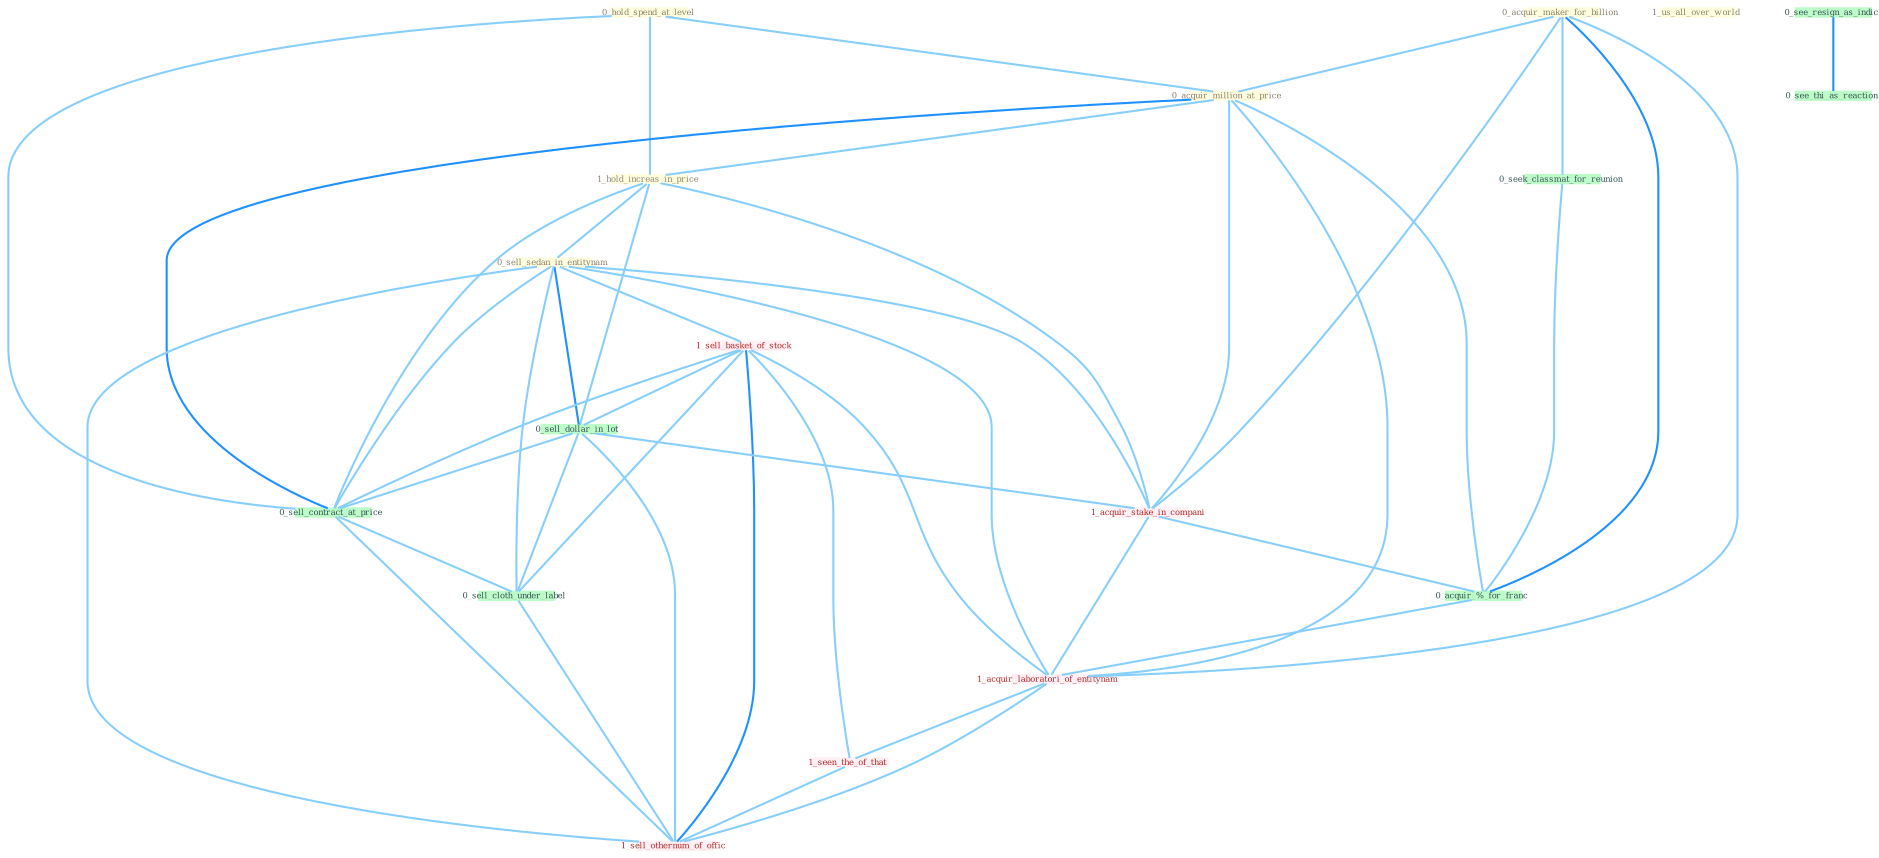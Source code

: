 Graph G{ 
    node
    [shape=polygon,style=filled,width=.5,height=.06,color="#BDFCC9",fixedsize=true,fontsize=4,
    fontcolor="#2f4f4f"];
    {node
    [color="#ffffe0", fontcolor="#8b7d6b"] "0_hold_spend_at_level " "0_acquir_maker_for_billion " "0_acquir_million_at_price " "1_hold_increas_in_price " "0_sell_sedan_in_entitynam " "1_us_all_over_world "}
{node [color="#fff0f5", fontcolor="#b22222"] "1_sell_basket_of_stock " "1_acquir_stake_in_compani " "1_acquir_laboratori_of_entitynam " "1_seen_the_of_that " "1_sell_othernum_of_offic "}
edge [color="#B0E2FF"];

	"0_hold_spend_at_level " -- "0_acquir_million_at_price " [w="1", color="#87cefa" ];
	"0_hold_spend_at_level " -- "1_hold_increas_in_price " [w="1", color="#87cefa" ];
	"0_hold_spend_at_level " -- "0_sell_contract_at_price " [w="1", color="#87cefa" ];
	"0_acquir_maker_for_billion " -- "0_acquir_million_at_price " [w="1", color="#87cefa" ];
	"0_acquir_maker_for_billion " -- "0_seek_classmat_for_reunion " [w="1", color="#87cefa" ];
	"0_acquir_maker_for_billion " -- "1_acquir_stake_in_compani " [w="1", color="#87cefa" ];
	"0_acquir_maker_for_billion " -- "0_acquir_%_for_franc " [w="2", color="#1e90ff" , len=0.8];
	"0_acquir_maker_for_billion " -- "1_acquir_laboratori_of_entitynam " [w="1", color="#87cefa" ];
	"0_acquir_million_at_price " -- "1_hold_increas_in_price " [w="1", color="#87cefa" ];
	"0_acquir_million_at_price " -- "1_acquir_stake_in_compani " [w="1", color="#87cefa" ];
	"0_acquir_million_at_price " -- "0_acquir_%_for_franc " [w="1", color="#87cefa" ];
	"0_acquir_million_at_price " -- "0_sell_contract_at_price " [w="2", color="#1e90ff" , len=0.8];
	"0_acquir_million_at_price " -- "1_acquir_laboratori_of_entitynam " [w="1", color="#87cefa" ];
	"1_hold_increas_in_price " -- "0_sell_sedan_in_entitynam " [w="1", color="#87cefa" ];
	"1_hold_increas_in_price " -- "0_sell_dollar_in_lot " [w="1", color="#87cefa" ];
	"1_hold_increas_in_price " -- "1_acquir_stake_in_compani " [w="1", color="#87cefa" ];
	"1_hold_increas_in_price " -- "0_sell_contract_at_price " [w="1", color="#87cefa" ];
	"0_sell_sedan_in_entitynam " -- "1_sell_basket_of_stock " [w="1", color="#87cefa" ];
	"0_sell_sedan_in_entitynam " -- "0_sell_dollar_in_lot " [w="2", color="#1e90ff" , len=0.8];
	"0_sell_sedan_in_entitynam " -- "1_acquir_stake_in_compani " [w="1", color="#87cefa" ];
	"0_sell_sedan_in_entitynam " -- "0_sell_contract_at_price " [w="1", color="#87cefa" ];
	"0_sell_sedan_in_entitynam " -- "1_acquir_laboratori_of_entitynam " [w="1", color="#87cefa" ];
	"0_sell_sedan_in_entitynam " -- "0_sell_cloth_under_label " [w="1", color="#87cefa" ];
	"0_sell_sedan_in_entitynam " -- "1_sell_othernum_of_offic " [w="1", color="#87cefa" ];
	"0_seek_classmat_for_reunion " -- "0_acquir_%_for_franc " [w="1", color="#87cefa" ];
	"1_sell_basket_of_stock " -- "0_sell_dollar_in_lot " [w="1", color="#87cefa" ];
	"1_sell_basket_of_stock " -- "0_sell_contract_at_price " [w="1", color="#87cefa" ];
	"1_sell_basket_of_stock " -- "1_acquir_laboratori_of_entitynam " [w="1", color="#87cefa" ];
	"1_sell_basket_of_stock " -- "0_sell_cloth_under_label " [w="1", color="#87cefa" ];
	"1_sell_basket_of_stock " -- "1_seen_the_of_that " [w="1", color="#87cefa" ];
	"1_sell_basket_of_stock " -- "1_sell_othernum_of_offic " [w="2", color="#1e90ff" , len=0.8];
	"0_sell_dollar_in_lot " -- "1_acquir_stake_in_compani " [w="1", color="#87cefa" ];
	"0_sell_dollar_in_lot " -- "0_sell_contract_at_price " [w="1", color="#87cefa" ];
	"0_sell_dollar_in_lot " -- "0_sell_cloth_under_label " [w="1", color="#87cefa" ];
	"0_sell_dollar_in_lot " -- "1_sell_othernum_of_offic " [w="1", color="#87cefa" ];
	"0_see_resign_as_indic " -- "0_see_thi_as_reaction " [w="2", color="#1e90ff" , len=0.8];
	"1_acquir_stake_in_compani " -- "0_acquir_%_for_franc " [w="1", color="#87cefa" ];
	"1_acquir_stake_in_compani " -- "1_acquir_laboratori_of_entitynam " [w="1", color="#87cefa" ];
	"0_acquir_%_for_franc " -- "1_acquir_laboratori_of_entitynam " [w="1", color="#87cefa" ];
	"0_sell_contract_at_price " -- "0_sell_cloth_under_label " [w="1", color="#87cefa" ];
	"0_sell_contract_at_price " -- "1_sell_othernum_of_offic " [w="1", color="#87cefa" ];
	"1_acquir_laboratori_of_entitynam " -- "1_seen_the_of_that " [w="1", color="#87cefa" ];
	"1_acquir_laboratori_of_entitynam " -- "1_sell_othernum_of_offic " [w="1", color="#87cefa" ];
	"0_sell_cloth_under_label " -- "1_sell_othernum_of_offic " [w="1", color="#87cefa" ];
	"1_seen_the_of_that " -- "1_sell_othernum_of_offic " [w="1", color="#87cefa" ];
}